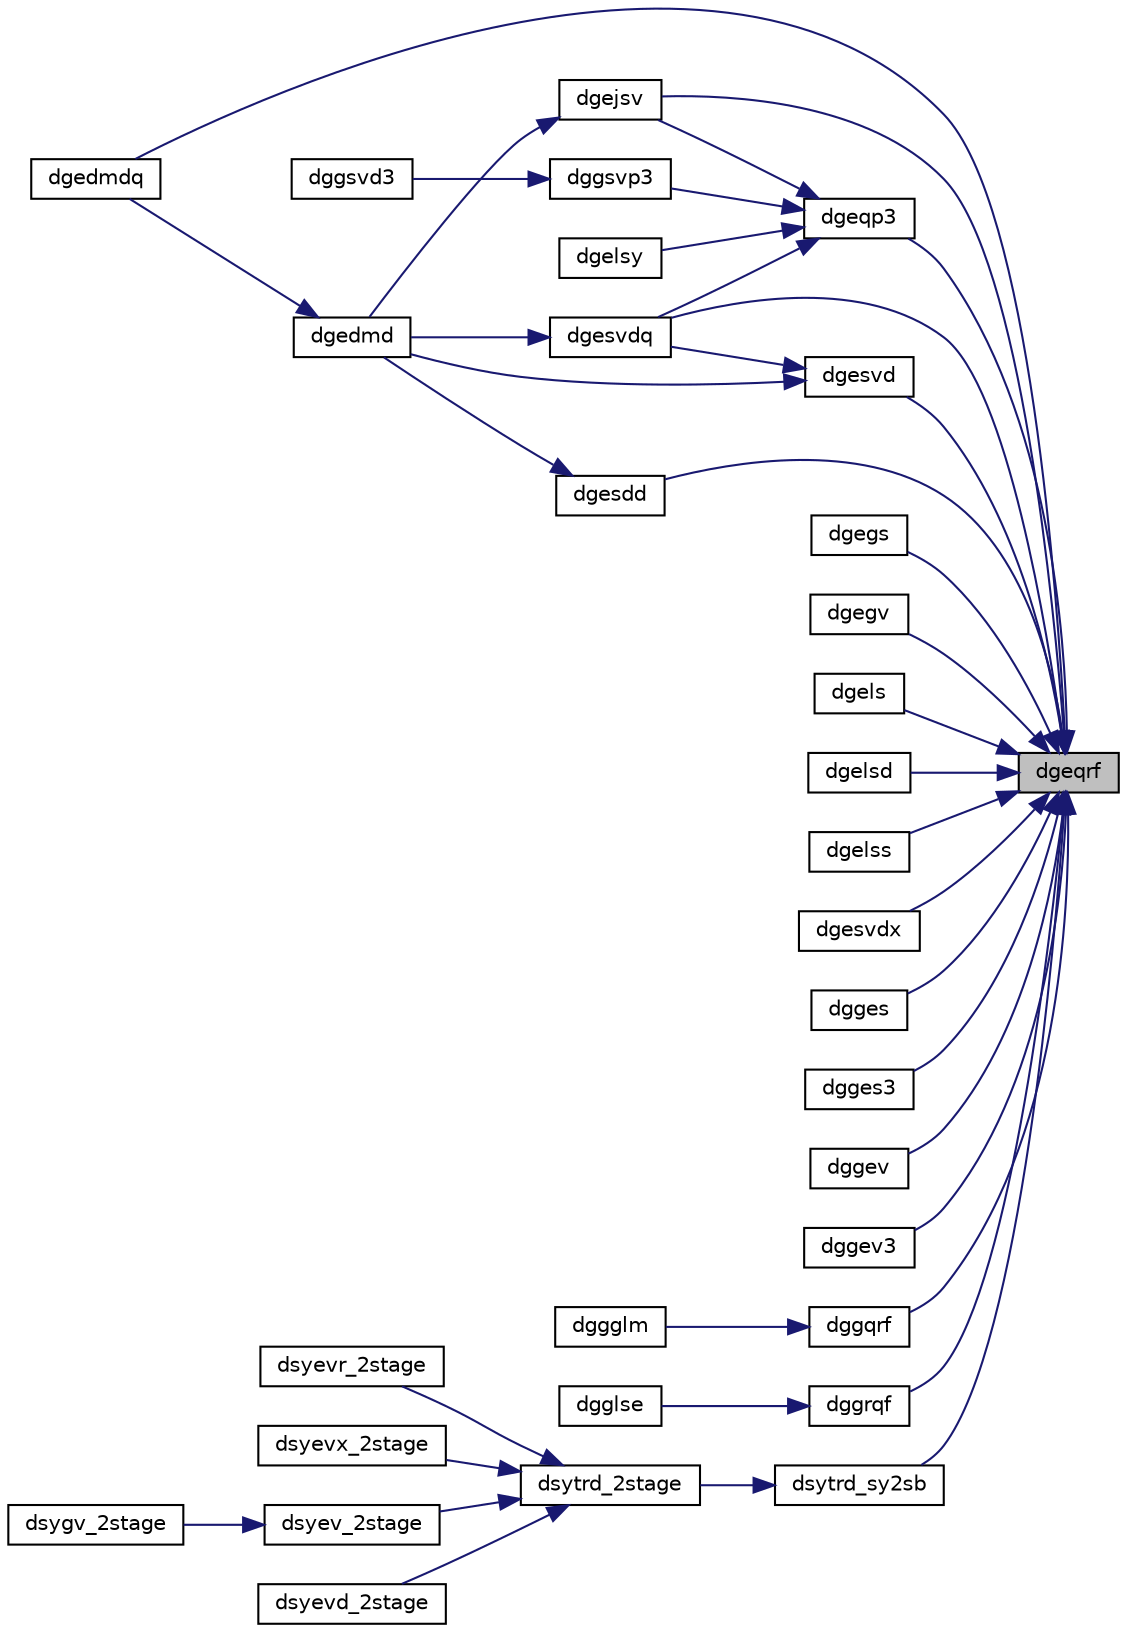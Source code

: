 digraph "dgeqrf"
{
 // LATEX_PDF_SIZE
  edge [fontname="Helvetica",fontsize="10",labelfontname="Helvetica",labelfontsize="10"];
  node [fontname="Helvetica",fontsize="10",shape=record];
  rankdir="RL";
  Node1 [label="dgeqrf",height=0.2,width=0.4,color="black", fillcolor="grey75", style="filled", fontcolor="black",tooltip="DGEQRF"];
  Node1 -> Node2 [dir="back",color="midnightblue",fontsize="10",style="solid",fontname="Helvetica"];
  Node2 [label="dgedmdq",height=0.2,width=0.4,color="black", fillcolor="white", style="filled",URL="$dgedmdq_8f90.html#a6c9d2f77b73a03970b6e05984167644f",tooltip="DGEDMDQ computes the Dynamic Mode Decomposition (DMD) for a pair of data snapshot matrices."];
  Node1 -> Node3 [dir="back",color="midnightblue",fontsize="10",style="solid",fontname="Helvetica"];
  Node3 [label="dgegs",height=0.2,width=0.4,color="black", fillcolor="white", style="filled",URL="$dgegs_8f.html#af64f56e7012093f95cd35f59271b85bf",tooltip="DGEGS computes the eigenvalues, real Schur form, and, optionally, the left and/or right Schur vectors..."];
  Node1 -> Node4 [dir="back",color="midnightblue",fontsize="10",style="solid",fontname="Helvetica"];
  Node4 [label="dgegv",height=0.2,width=0.4,color="black", fillcolor="white", style="filled",URL="$dgegv_8f.html#a4a909655349307569c2a11e703a7ac08",tooltip="DGEGV computes the eigenvalues and, optionally, the left and/or right eigenvectors of a real matrix p..."];
  Node1 -> Node5 [dir="back",color="midnightblue",fontsize="10",style="solid",fontname="Helvetica"];
  Node5 [label="dgejsv",height=0.2,width=0.4,color="black", fillcolor="white", style="filled",URL="$dgejsv_8f.html#a8767bfcf983f8dc6ef2842029ab25599",tooltip="DGEJSV"];
  Node5 -> Node6 [dir="back",color="midnightblue",fontsize="10",style="solid",fontname="Helvetica"];
  Node6 [label="dgedmd",height=0.2,width=0.4,color="black", fillcolor="white", style="filled",URL="$dgedmd_8f90.html#a873ebfba3e94c6200e9f6da79644abb1",tooltip="DGEDMD computes the Dynamic Mode Decomposition (DMD) for a pair of data snapshot matrices."];
  Node6 -> Node2 [dir="back",color="midnightblue",fontsize="10",style="solid",fontname="Helvetica"];
  Node1 -> Node7 [dir="back",color="midnightblue",fontsize="10",style="solid",fontname="Helvetica"];
  Node7 [label="dgels",height=0.2,width=0.4,color="black", fillcolor="white", style="filled",URL="$dgels_8f.html#a225c8efde208eaf246882df48e590eac",tooltip="DGELS solves overdetermined or underdetermined systems for GE matrices"];
  Node1 -> Node8 [dir="back",color="midnightblue",fontsize="10",style="solid",fontname="Helvetica"];
  Node8 [label="dgelsd",height=0.2,width=0.4,color="black", fillcolor="white", style="filled",URL="$dgelsd_8f.html#a94bd4a63a6dacf523e25ff617719f752",tooltip="DGELSD computes the minimum-norm solution to a linear least squares problem for GE matrices"];
  Node1 -> Node9 [dir="back",color="midnightblue",fontsize="10",style="solid",fontname="Helvetica"];
  Node9 [label="dgelss",height=0.2,width=0.4,color="black", fillcolor="white", style="filled",URL="$dgelss_8f.html#aa6ed601d0622edcecb90de08d7a218ec",tooltip="DGELSS solves overdetermined or underdetermined systems for GE matrices"];
  Node1 -> Node10 [dir="back",color="midnightblue",fontsize="10",style="solid",fontname="Helvetica"];
  Node10 [label="dgeqp3",height=0.2,width=0.4,color="black", fillcolor="white", style="filled",URL="$dgeqp3_8f.html#a1b0500f49e03d2771b797c6e88adabbb",tooltip="DGEQP3"];
  Node10 -> Node5 [dir="back",color="midnightblue",fontsize="10",style="solid",fontname="Helvetica"];
  Node10 -> Node11 [dir="back",color="midnightblue",fontsize="10",style="solid",fontname="Helvetica"];
  Node11 [label="dgelsy",height=0.2,width=0.4,color="black", fillcolor="white", style="filled",URL="$dgelsy_8f.html#a385713b8bcdf85663ff9a45926fac423",tooltip="DGELSY solves overdetermined or underdetermined systems for GE matrices"];
  Node10 -> Node12 [dir="back",color="midnightblue",fontsize="10",style="solid",fontname="Helvetica"];
  Node12 [label="dgesvdq",height=0.2,width=0.4,color="black", fillcolor="white", style="filled",URL="$dgesvdq_8f.html#a6e6e097bd6ae8191bddcb0bc4ad9b43d",tooltip="DGESVDQ computes the singular value decomposition (SVD) with a QR-Preconditioned QR SVD Method for GE..."];
  Node12 -> Node6 [dir="back",color="midnightblue",fontsize="10",style="solid",fontname="Helvetica"];
  Node10 -> Node13 [dir="back",color="midnightblue",fontsize="10",style="solid",fontname="Helvetica"];
  Node13 [label="dggsvp3",height=0.2,width=0.4,color="black", fillcolor="white", style="filled",URL="$dggsvp3_8f.html#a7c1f9e4b4c5da1b96001a9c9c63faf1c",tooltip="DGGSVP3"];
  Node13 -> Node14 [dir="back",color="midnightblue",fontsize="10",style="solid",fontname="Helvetica"];
  Node14 [label="dggsvd3",height=0.2,width=0.4,color="black", fillcolor="white", style="filled",URL="$dggsvd3_8f.html#ab6c743f531c1b87922eb811cbc3ef645",tooltip="DGGSVD3 computes the singular value decomposition (SVD) for OTHER matrices"];
  Node1 -> Node15 [dir="back",color="midnightblue",fontsize="10",style="solid",fontname="Helvetica"];
  Node15 [label="dgesdd",height=0.2,width=0.4,color="black", fillcolor="white", style="filled",URL="$dgesdd_8f.html#ad8e0f1c83a78d3d4858eaaa88a1c5ab1",tooltip="DGESDD"];
  Node15 -> Node6 [dir="back",color="midnightblue",fontsize="10",style="solid",fontname="Helvetica"];
  Node1 -> Node16 [dir="back",color="midnightblue",fontsize="10",style="solid",fontname="Helvetica"];
  Node16 [label="dgesvd",height=0.2,width=0.4,color="black", fillcolor="white", style="filled",URL="$dgesvd_8f.html#a84fdf22a62b12ff364621e4713ce02f2",tooltip="DGESVD computes the singular value decomposition (SVD) for GE matrices"];
  Node16 -> Node6 [dir="back",color="midnightblue",fontsize="10",style="solid",fontname="Helvetica"];
  Node16 -> Node12 [dir="back",color="midnightblue",fontsize="10",style="solid",fontname="Helvetica"];
  Node1 -> Node12 [dir="back",color="midnightblue",fontsize="10",style="solid",fontname="Helvetica"];
  Node1 -> Node17 [dir="back",color="midnightblue",fontsize="10",style="solid",fontname="Helvetica"];
  Node17 [label="dgesvdx",height=0.2,width=0.4,color="black", fillcolor="white", style="filled",URL="$dgesvdx_8f.html#a9e5a37fb31af0193fe7020b0eb0ad9ac",tooltip="DGESVDX computes the singular value decomposition (SVD) for GE matrices"];
  Node1 -> Node18 [dir="back",color="midnightblue",fontsize="10",style="solid",fontname="Helvetica"];
  Node18 [label="dgges",height=0.2,width=0.4,color="black", fillcolor="white", style="filled",URL="$dgges_8f.html#a8637d4b822e19d10327ddcb4235dc08e",tooltip="DGGES computes the eigenvalues, the Schur form, and, optionally, the matrix of Schur vectors for GE m..."];
  Node1 -> Node19 [dir="back",color="midnightblue",fontsize="10",style="solid",fontname="Helvetica"];
  Node19 [label="dgges3",height=0.2,width=0.4,color="black", fillcolor="white", style="filled",URL="$dgges3_8f.html#a3903b5dcbc186bcc5b2db0604331dbb6",tooltip="DGGES3 computes the eigenvalues, the Schur form, and, optionally, the matrix of Schur vectors for GE ..."];
  Node1 -> Node20 [dir="back",color="midnightblue",fontsize="10",style="solid",fontname="Helvetica"];
  Node20 [label="dggev",height=0.2,width=0.4,color="black", fillcolor="white", style="filled",URL="$dggev_8f.html#a4f59e87e670a755b41cbdd7e97f36bea",tooltip="DGGEV computes the eigenvalues and, optionally, the left and/or right eigenvectors for GE matrices"];
  Node1 -> Node21 [dir="back",color="midnightblue",fontsize="10",style="solid",fontname="Helvetica"];
  Node21 [label="dggev3",height=0.2,width=0.4,color="black", fillcolor="white", style="filled",URL="$dggev3_8f.html#a28d81b96083b18aa21c47e2e6ff59e5a",tooltip="DGGEV3 computes the eigenvalues and, optionally, the left and/or right eigenvectors for GE matrices (..."];
  Node1 -> Node22 [dir="back",color="midnightblue",fontsize="10",style="solid",fontname="Helvetica"];
  Node22 [label="dggqrf",height=0.2,width=0.4,color="black", fillcolor="white", style="filled",URL="$dggqrf_8f.html#afc187f6c45487f658228116ebe72b59c",tooltip="DGGQRF"];
  Node22 -> Node23 [dir="back",color="midnightblue",fontsize="10",style="solid",fontname="Helvetica"];
  Node23 [label="dggglm",height=0.2,width=0.4,color="black", fillcolor="white", style="filled",URL="$dggglm_8f.html#aa7c4f7b52f415b808e935845f19300ed",tooltip="DGGGLM"];
  Node1 -> Node24 [dir="back",color="midnightblue",fontsize="10",style="solid",fontname="Helvetica"];
  Node24 [label="dggrqf",height=0.2,width=0.4,color="black", fillcolor="white", style="filled",URL="$dggrqf_8f.html#a349087e712e597f3a32a36b4c2d62251",tooltip="DGGRQF"];
  Node24 -> Node25 [dir="back",color="midnightblue",fontsize="10",style="solid",fontname="Helvetica"];
  Node25 [label="dgglse",height=0.2,width=0.4,color="black", fillcolor="white", style="filled",URL="$dgglse_8f.html#a1f03c8580ac1aaafb0f092fad4377d16",tooltip="DGGLSE solves overdetermined or underdetermined systems for OTHER matrices"];
  Node1 -> Node26 [dir="back",color="midnightblue",fontsize="10",style="solid",fontname="Helvetica"];
  Node26 [label="dsytrd_sy2sb",height=0.2,width=0.4,color="black", fillcolor="white", style="filled",URL="$dsytrd__sy2sb_8f.html#a71e18668ff9aad37ab74029a061cd927",tooltip="DSYTRD_SY2SB"];
  Node26 -> Node27 [dir="back",color="midnightblue",fontsize="10",style="solid",fontname="Helvetica"];
  Node27 [label="dsytrd_2stage",height=0.2,width=0.4,color="black", fillcolor="white", style="filled",URL="$dsytrd__2stage_8f.html#ae6a1e93f2a76866878aeb6c6c4d7525d",tooltip="DSYTRD_2STAGE"];
  Node27 -> Node28 [dir="back",color="midnightblue",fontsize="10",style="solid",fontname="Helvetica"];
  Node28 [label="dsyev_2stage",height=0.2,width=0.4,color="black", fillcolor="white", style="filled",URL="$dsyev__2stage_8f.html#ae624a176ee6bb6e67613f22114f63106",tooltip="DSYEV_2STAGE computes the eigenvalues and, optionally, the left and/or right eigenvectors for SY matr..."];
  Node28 -> Node29 [dir="back",color="midnightblue",fontsize="10",style="solid",fontname="Helvetica"];
  Node29 [label="dsygv_2stage",height=0.2,width=0.4,color="black", fillcolor="white", style="filled",URL="$dsygv__2stage_8f.html#a3306414cf787c52109d20e2f5ca7581d",tooltip="DSYGV_2STAGE"];
  Node27 -> Node30 [dir="back",color="midnightblue",fontsize="10",style="solid",fontname="Helvetica"];
  Node30 [label="dsyevd_2stage",height=0.2,width=0.4,color="black", fillcolor="white", style="filled",URL="$dsyevd__2stage_8f.html#afe1f86b382ce3aa1917ec20365bbd707",tooltip="DSYEVD_2STAGE computes the eigenvalues and, optionally, the left and/or right eigenvectors for SY mat..."];
  Node27 -> Node31 [dir="back",color="midnightblue",fontsize="10",style="solid",fontname="Helvetica"];
  Node31 [label="dsyevr_2stage",height=0.2,width=0.4,color="black", fillcolor="white", style="filled",URL="$dsyevr__2stage_8f.html#ad00fd7c0f376019d33e5a194e6b92262",tooltip="DSYEVR_2STAGE computes the eigenvalues and, optionally, the left and/or right eigenvectors for SY mat..."];
  Node27 -> Node32 [dir="back",color="midnightblue",fontsize="10",style="solid",fontname="Helvetica"];
  Node32 [label="dsyevx_2stage",height=0.2,width=0.4,color="black", fillcolor="white", style="filled",URL="$dsyevx__2stage_8f.html#ae4eebc2e2a39933908d6ffe64611bca1",tooltip="DSYEVX_2STAGE computes the eigenvalues and, optionally, the left and/or right eigenvectors for SY mat..."];
}
